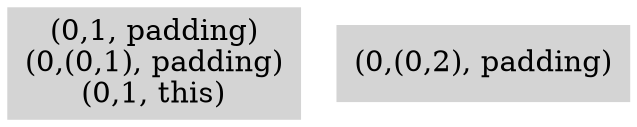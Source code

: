 digraph { 
3443 [shape=box,style=filled,color=".0 .0 .83",label="(0,1, padding)\n(0,(0,1), padding)\n(0,1, this)"];
3444 [shape=box,style=filled,color=".0 .0 .83",label="(0,(0,2), padding)"];
}